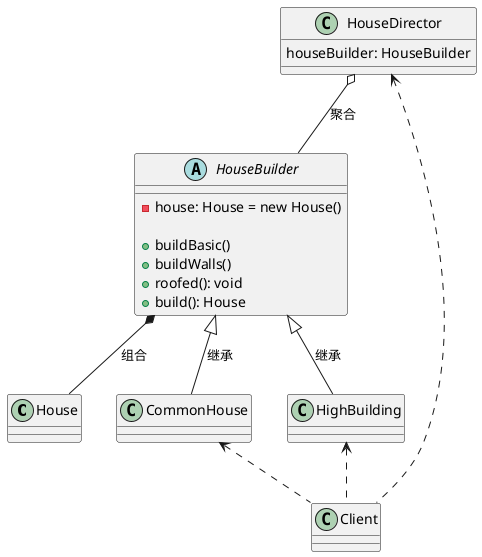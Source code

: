 @startuml

class House {

}

abstract class HouseBuilder {
     - house: House = new House()

     + buildBasic()
     + buildWalls()
     + roofed(): void
     + build(): House
}

HouseBuilder *-- House:组合

class CommonHouse {

}

class HighBuilding {

}

HouseBuilder <|-- CommonHouse:继承
HouseBuilder <|-- HighBuilding:继承

class HouseDirector {
    houseBuilder: HouseBuilder
}

HouseDirector o-- HouseBuilder:聚合

class Client {

}

HouseDirector <.. Client
CommonHouse <.. Client
HighBuilding <.. Client

@enduml